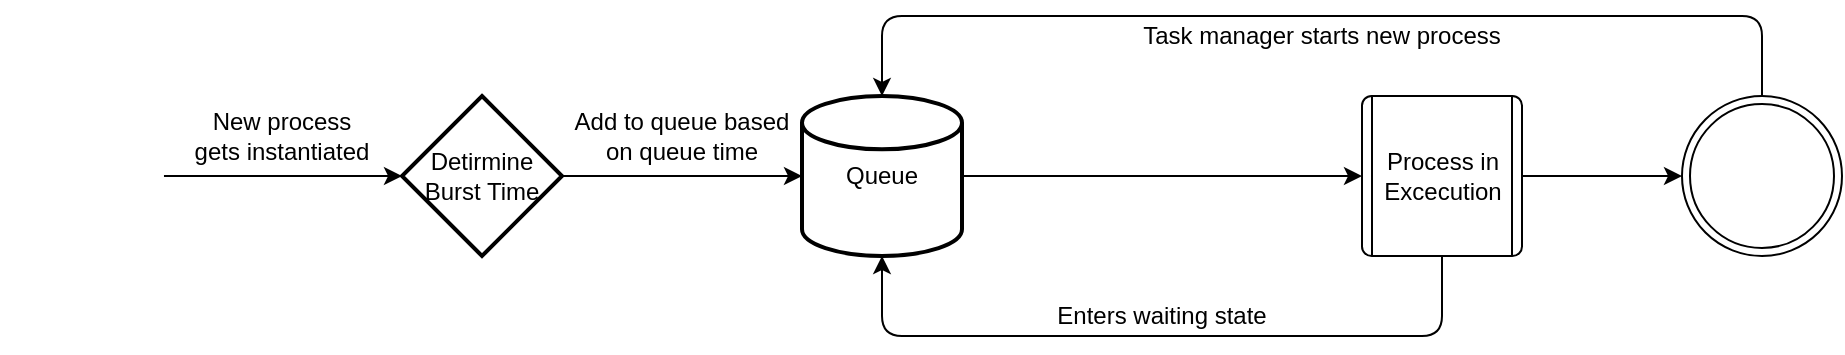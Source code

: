 <mxfile>
    <diagram id="hyS-Di6CrhPwkYetJnE0" name="Page-1">
        <mxGraphModel dx="895" dy="572" grid="1" gridSize="10" guides="1" tooltips="1" connect="1" arrows="1" fold="1" page="1" pageScale="1" pageWidth="2000" pageHeight="1125" math="0" shadow="0">
            <root>
                <mxCell id="0"/>
                <mxCell id="1" parent="0"/>
                <mxCell id="6" style="edgeStyle=none;html=1;" parent="1" source="2" target="7" edge="1">
                    <mxGeometry relative="1" as="geometry">
                        <mxPoint x="600" y="160" as="targetPoint"/>
                    </mxGeometry>
                </mxCell>
                <mxCell id="2" value="Queue" style="strokeWidth=2;html=1;shape=mxgraph.flowchart.database;whiteSpace=wrap;" parent="1" vertex="1">
                    <mxGeometry x="440" y="120" width="80" height="80" as="geometry"/>
                </mxCell>
                <mxCell id="4" style="edgeStyle=none;html=1;" parent="1" source="3" target="2" edge="1">
                    <mxGeometry relative="1" as="geometry"/>
                </mxCell>
                <mxCell id="3" value="Detirmine&lt;br&gt;Burst Time" style="strokeWidth=2;html=1;shape=mxgraph.flowchart.decision;whiteSpace=wrap;" parent="1" vertex="1">
                    <mxGeometry x="240" y="120" width="80" height="80" as="geometry"/>
                </mxCell>
                <mxCell id="12" style="edgeStyle=none;html=1;entryX=0.5;entryY=1;entryDx=0;entryDy=0;entryPerimeter=0;" parent="1" source="7" target="2" edge="1">
                    <mxGeometry relative="1" as="geometry">
                        <mxPoint x="540" y="300" as="targetPoint"/>
                        <Array as="points">
                            <mxPoint x="760" y="240"/>
                            <mxPoint x="480" y="240"/>
                        </Array>
                    </mxGeometry>
                </mxCell>
                <mxCell id="18" style="edgeStyle=none;html=1;" parent="1" source="7" target="14" edge="1">
                    <mxGeometry relative="1" as="geometry"/>
                </mxCell>
                <mxCell id="21" style="edgeStyle=none;html=1;entryX=0.5;entryY=0;entryDx=0;entryDy=0;entryPerimeter=0;exitX=0.5;exitY=0;exitDx=0;exitDy=0;" parent="1" source="14" target="2" edge="1">
                    <mxGeometry relative="1" as="geometry">
                        <Array as="points">
                            <mxPoint x="920" y="80"/>
                            <mxPoint x="480" y="80"/>
                        </Array>
                    </mxGeometry>
                </mxCell>
                <mxCell id="7" value="Process in&lt;br&gt;&lt;div style=&quot;&quot;&gt;&lt;span style=&quot;background-color: initial;&quot;&gt;Excecution&lt;/span&gt;&lt;/div&gt;" style="verticalLabelPosition=middle;verticalAlign=middle;html=1;shape=process;whiteSpace=wrap;rounded=1;size=0;arcSize=6;labelPosition=center;align=center;" parent="1" vertex="1">
                    <mxGeometry x="720" y="120" width="80" height="80" as="geometry"/>
                </mxCell>
                <mxCell id="10" style="edgeStyle=none;html=1;entryX=0;entryY=0.5;entryDx=0;entryDy=0;entryPerimeter=0;" parent="1" source="16" target="3" edge="1">
                    <mxGeometry relative="1" as="geometry">
                        <mxPoint x="120" y="160" as="sourcePoint"/>
                    </mxGeometry>
                </mxCell>
                <mxCell id="13" value="Enters waiting state" style="text;html=1;strokeColor=none;fillColor=none;align=center;verticalAlign=middle;whiteSpace=wrap;rounded=0;" parent="1" vertex="1">
                    <mxGeometry x="560" y="220" width="120" height="20" as="geometry"/>
                </mxCell>
                <mxCell id="14" value="" style="ellipse;html=1;shape=endState;fillColor=#FFFFFF;strokeColor=default;" parent="1" vertex="1">
                    <mxGeometry x="880" y="120" width="80" height="80" as="geometry"/>
                </mxCell>
                <mxCell id="16" value="" style="strokeWidth=2;html=1;shape=mxgraph.flowchart.start_2;whiteSpace=wrap;strokeColor=#FFFFFF;fillColor=#FFFFFF;" parent="1" vertex="1">
                    <mxGeometry x="40" y="120" width="80" height="80" as="geometry"/>
                </mxCell>
                <mxCell id="19" value="New process gets&amp;nbsp;&lt;span class=&quot;JCzEY tNxQIb&quot;&gt;instantiated&lt;/span&gt;" style="text;html=1;strokeColor=none;fillColor=none;align=center;verticalAlign=middle;whiteSpace=wrap;rounded=0;" parent="1" vertex="1">
                    <mxGeometry x="120" y="120" width="120" height="40" as="geometry"/>
                </mxCell>
                <mxCell id="20" value="Task manager starts new process" style="text;html=1;strokeColor=none;fillColor=none;align=center;verticalAlign=middle;whiteSpace=wrap;rounded=0;" parent="1" vertex="1">
                    <mxGeometry x="600" y="80" width="200" height="20" as="geometry"/>
                </mxCell>
                <mxCell id="22" value="Add to queue based on queue time" style="text;html=1;strokeColor=none;fillColor=none;align=center;verticalAlign=middle;whiteSpace=wrap;rounded=0;" parent="1" vertex="1">
                    <mxGeometry x="320" y="120" width="120" height="40" as="geometry"/>
                </mxCell>
            </root>
        </mxGraphModel>
    </diagram>
    <diagram id="FmOqSaMxAU7rS998gTiy" name="Page-2">
        <mxGraphModel dx="445" dy="572" grid="1" gridSize="10" guides="1" tooltips="1" connect="1" arrows="1" fold="1" page="1" pageScale="1" pageWidth="2000" pageHeight="1125" math="0" shadow="0">
            <root>
                <mxCell id="0"/>
                <mxCell id="1" parent="0"/>
                <mxCell id="hyUuzP-OlDrfrNMSWEDe-2" value="TaskManager" style="swimlane;fontStyle=0;childLayout=stackLayout;horizontal=1;startSize=26;fillColor=none;horizontalStack=0;resizeParent=1;resizeParentMax=0;resizeLast=0;collapsible=1;marginBottom=0;strokeColor=default;" parent="1" vertex="1">
                    <mxGeometry x="160" y="160" width="200" height="158" as="geometry"/>
                </mxCell>
                <mxCell id="hyUuzP-OlDrfrNMSWEDe-5" value="- taskQueue: List" style="text;strokeColor=none;fillColor=none;align=left;verticalAlign=top;spacingLeft=4;spacingRight=4;overflow=hidden;rotatable=0;points=[[0,0.5],[1,0.5]];portConstraint=eastwest;" parent="hyUuzP-OlDrfrNMSWEDe-2" vertex="1">
                    <mxGeometry y="26" width="200" height="26" as="geometry"/>
                </mxCell>
                <mxCell id="hyUuzP-OlDrfrNMSWEDe-3" value="+ createTask(...): void" style="text;strokeColor=none;fillColor=none;align=left;verticalAlign=top;spacingLeft=4;spacingRight=4;overflow=hidden;rotatable=0;points=[[0,0.5],[1,0.5]];portConstraint=eastwest;" parent="hyUuzP-OlDrfrNMSWEDe-2" vertex="1">
                    <mxGeometry y="52" width="200" height="26" as="geometry"/>
                </mxCell>
                <mxCell id="hyUuzP-OlDrfrNMSWEDe-4" value="+ runNextTask(...): void" style="text;strokeColor=none;fillColor=none;align=left;verticalAlign=top;spacingLeft=4;spacingRight=4;overflow=hidden;rotatable=0;points=[[0,0.5],[1,0.5]];portConstraint=eastwest;" parent="hyUuzP-OlDrfrNMSWEDe-2" vertex="1">
                    <mxGeometry y="78" width="200" height="28" as="geometry"/>
                </mxCell>
                <mxCell id="hyUuzP-OlDrfrNMSWEDe-19" value="+ returnToQueue(task: Task): void" style="text;strokeColor=none;fillColor=none;align=left;verticalAlign=top;spacingLeft=4;spacingRight=4;overflow=hidden;rotatable=0;points=[[0,0.5],[1,0.5]];portConstraint=eastwest;" parent="hyUuzP-OlDrfrNMSWEDe-2" vertex="1">
                    <mxGeometry y="106" width="200" height="26" as="geometry"/>
                </mxCell>
                <mxCell id="5dShjGrhk21UG-AjgkYx-2" value="+ watchTasks(): void" style="text;strokeColor=none;fillColor=none;align=left;verticalAlign=top;spacingLeft=4;spacingRight=4;overflow=hidden;rotatable=0;points=[[0,0.5],[1,0.5]];portConstraint=eastwest;" vertex="1" parent="hyUuzP-OlDrfrNMSWEDe-2">
                    <mxGeometry y="132" width="200" height="26" as="geometry"/>
                </mxCell>
                <mxCell id="hyUuzP-OlDrfrNMSWEDe-10" value="queue" style="shape=folder;fontStyle=1;spacingTop=10;tabWidth=40;tabHeight=14;tabPosition=left;html=1;strokeColor=default;fillColor=none;" parent="1" vertex="1">
                    <mxGeometry x="440" y="160" width="70" height="50" as="geometry"/>
                </mxCell>
                <mxCell id="hyUuzP-OlDrfrNMSWEDe-11" value="threading" style="shape=folder;fontStyle=1;spacingTop=10;tabWidth=40;tabHeight=14;tabPosition=left;html=1;strokeColor=default;fillColor=none;" parent="1" vertex="1">
                    <mxGeometry x="440" y="230" width="70" height="50" as="geometry"/>
                </mxCell>
            </root>
        </mxGraphModel>
    </diagram>
</mxfile>